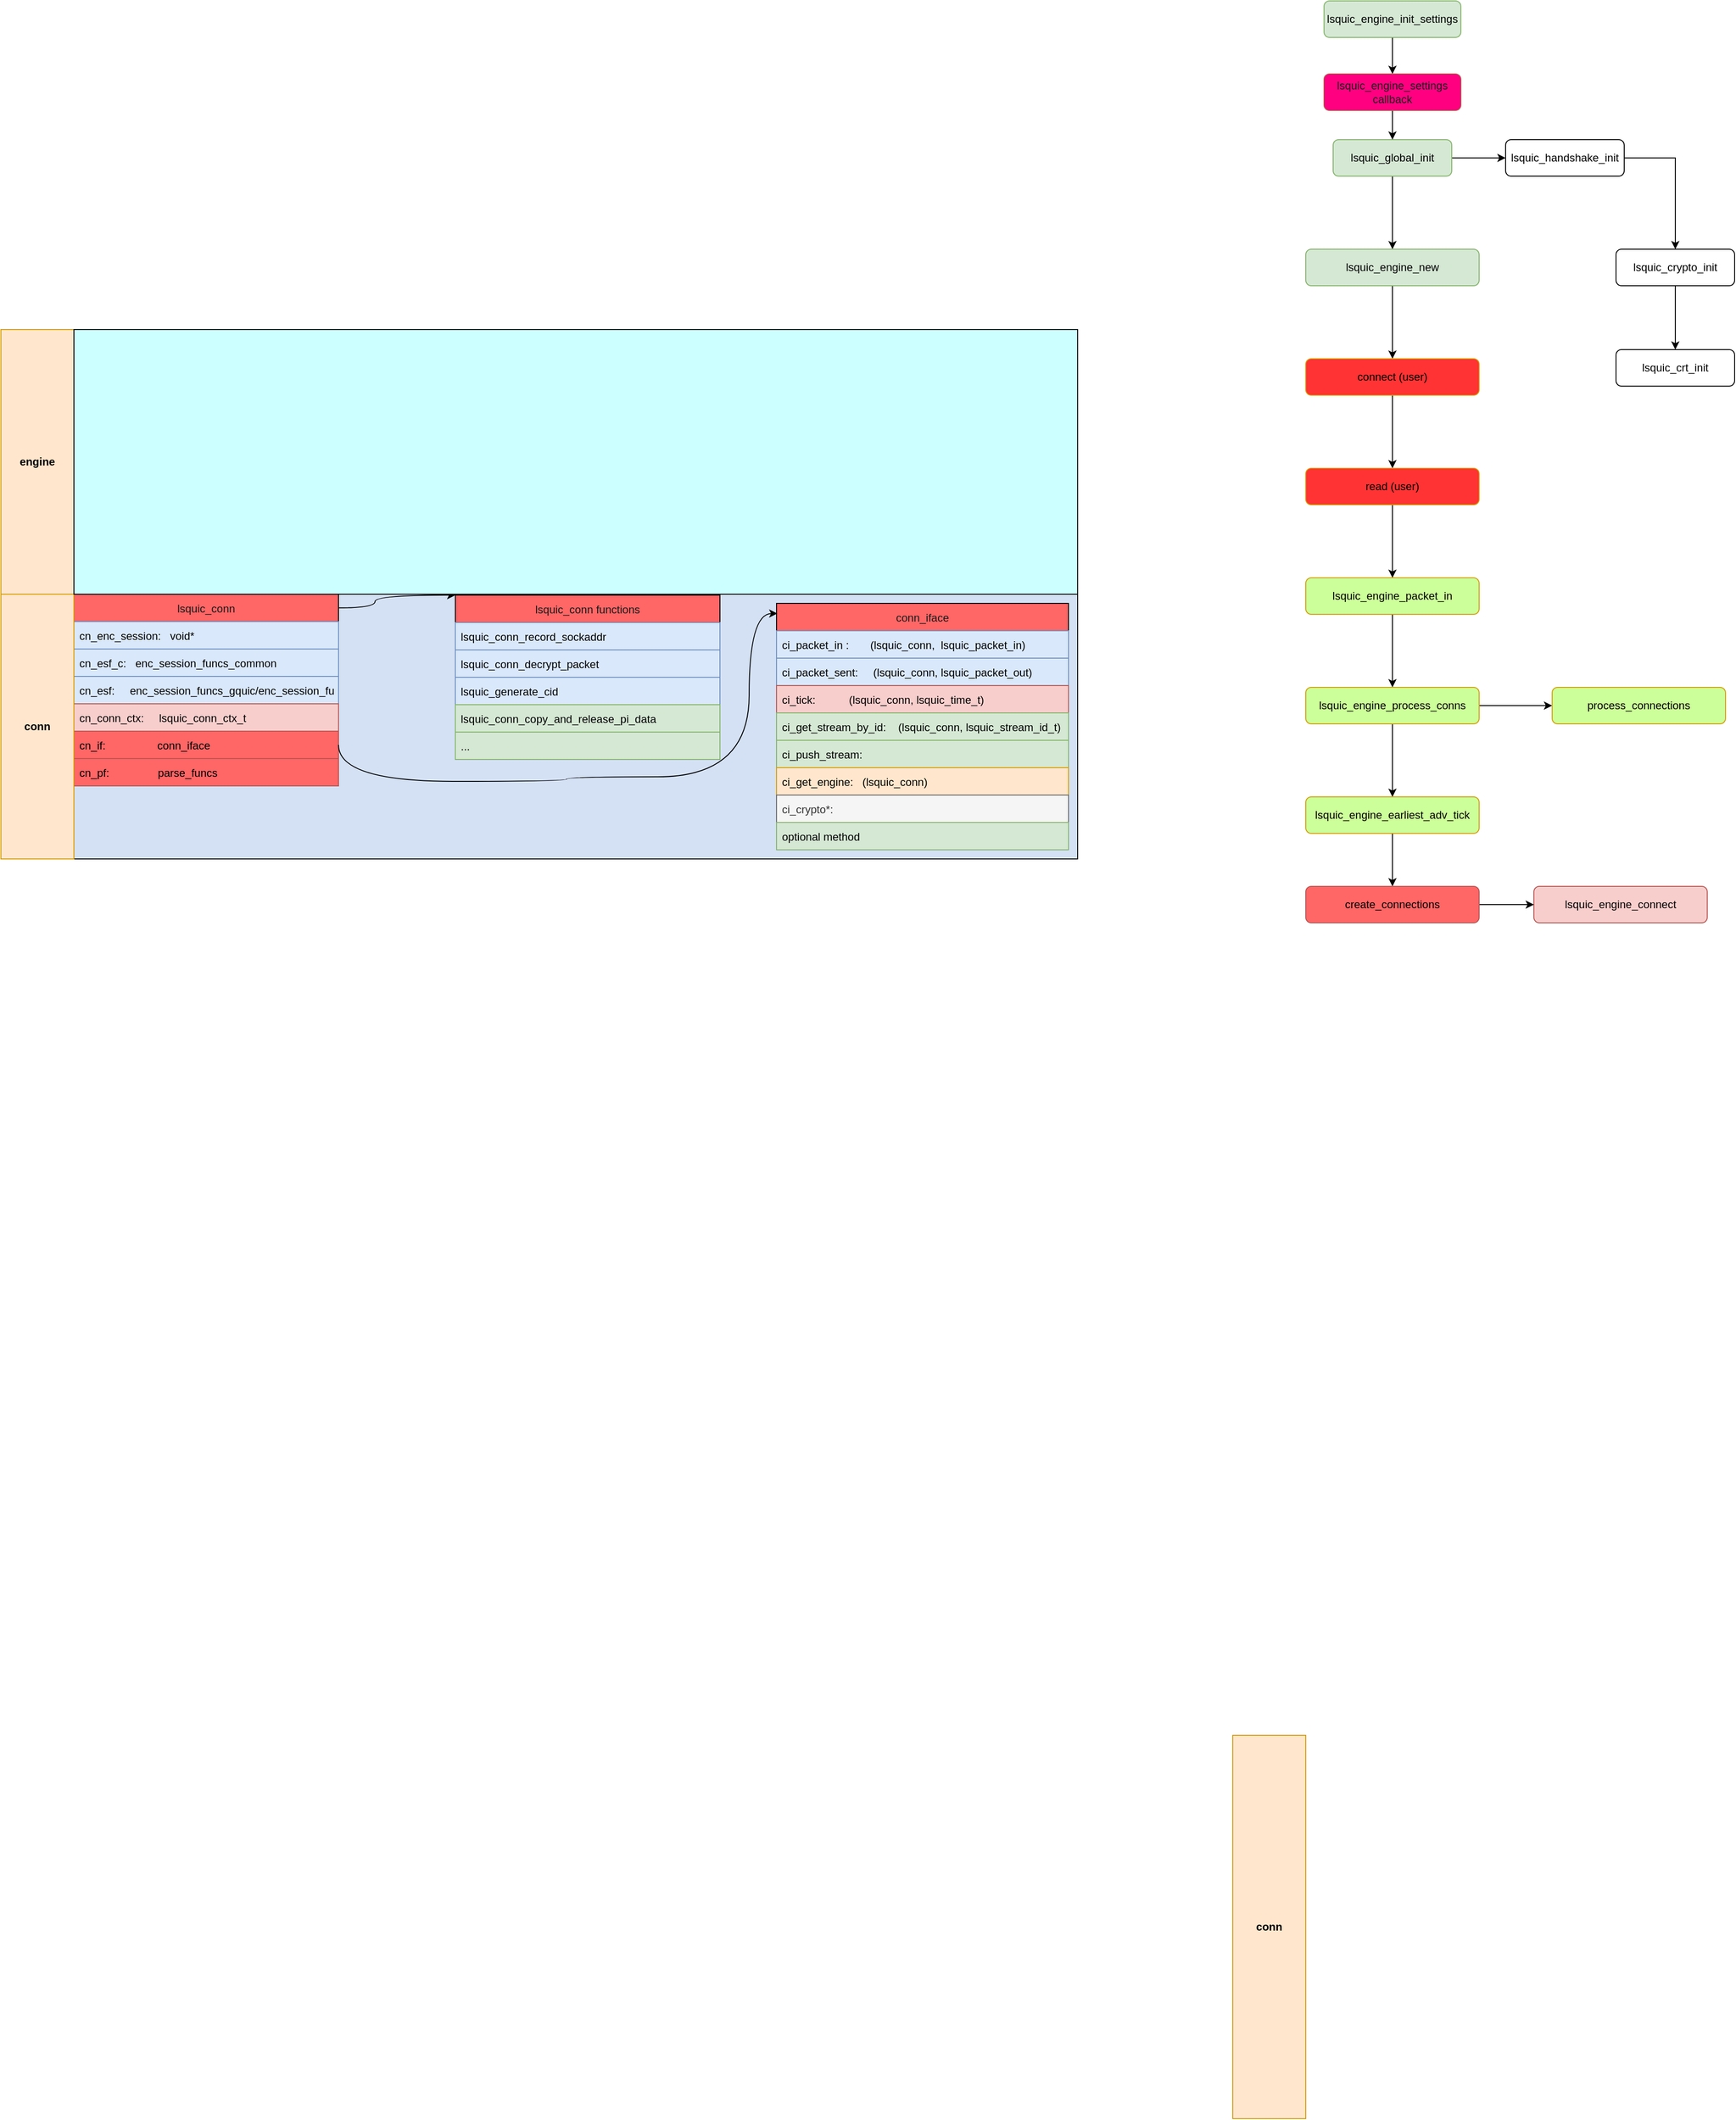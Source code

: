 <mxfile version="16.4.6" type="github">
  <diagram id="C5RBs43oDa-KdzZeNtuy" name="Page-1">
    <mxGraphModel dx="2840" dy="764" grid="1" gridSize="10" guides="1" tooltips="1" connect="1" arrows="1" fold="1" page="1" pageScale="1" pageWidth="827" pageHeight="1169" math="0" shadow="0">
      <root>
        <mxCell id="WIyWlLk6GJQsqaUBKTNV-0" />
        <mxCell id="WIyWlLk6GJQsqaUBKTNV-1" parent="WIyWlLk6GJQsqaUBKTNV-0" />
        <mxCell id="4xCX12L7EcoQOhcVFHO0-67" value="" style="rounded=0;whiteSpace=wrap;html=1;fontColor=#1A1A1A;fillColor=#D4E1F5;" vertex="1" parent="WIyWlLk6GJQsqaUBKTNV-1">
          <mxGeometry x="-1220" y="660" width="1100" height="290" as="geometry" />
        </mxCell>
        <mxCell id="4xCX12L7EcoQOhcVFHO0-2" value="" style="edgeStyle=orthogonalEdgeStyle;rounded=0;orthogonalLoop=1;jettySize=auto;html=1;" edge="1" parent="WIyWlLk6GJQsqaUBKTNV-1" source="WIyWlLk6GJQsqaUBKTNV-3" target="WIyWlLk6GJQsqaUBKTNV-7">
          <mxGeometry relative="1" as="geometry" />
        </mxCell>
        <mxCell id="4xCX12L7EcoQOhcVFHO0-10" value="" style="edgeStyle=orthogonalEdgeStyle;rounded=0;orthogonalLoop=1;jettySize=auto;html=1;" edge="1" parent="WIyWlLk6GJQsqaUBKTNV-1" source="WIyWlLk6GJQsqaUBKTNV-3" target="4xCX12L7EcoQOhcVFHO0-9">
          <mxGeometry relative="1" as="geometry" />
        </mxCell>
        <mxCell id="WIyWlLk6GJQsqaUBKTNV-3" value="lsquic_global_init" style="rounded=1;whiteSpace=wrap;html=1;fontSize=12;glass=0;strokeWidth=1;shadow=0;fillColor=#d5e8d4;strokeColor=#82b366;" parent="WIyWlLk6GJQsqaUBKTNV-1" vertex="1">
          <mxGeometry x="160" y="162" width="130" height="40" as="geometry" />
        </mxCell>
        <mxCell id="4xCX12L7EcoQOhcVFHO0-6" value="" style="edgeStyle=orthogonalEdgeStyle;rounded=0;orthogonalLoop=1;jettySize=auto;html=1;" edge="1" parent="WIyWlLk6GJQsqaUBKTNV-1" source="WIyWlLk6GJQsqaUBKTNV-7" target="4xCX12L7EcoQOhcVFHO0-5">
          <mxGeometry relative="1" as="geometry">
            <Array as="points">
              <mxPoint x="535" y="182" />
            </Array>
          </mxGeometry>
        </mxCell>
        <mxCell id="WIyWlLk6GJQsqaUBKTNV-7" value="lsquic_handshake_init" style="rounded=1;whiteSpace=wrap;html=1;fontSize=12;glass=0;strokeWidth=1;shadow=0;" parent="WIyWlLk6GJQsqaUBKTNV-1" vertex="1">
          <mxGeometry x="349" y="162" width="130" height="40" as="geometry" />
        </mxCell>
        <mxCell id="4xCX12L7EcoQOhcVFHO0-8" value="" style="edgeStyle=orthogonalEdgeStyle;rounded=0;orthogonalLoop=1;jettySize=auto;html=1;" edge="1" parent="WIyWlLk6GJQsqaUBKTNV-1" source="4xCX12L7EcoQOhcVFHO0-5" target="4xCX12L7EcoQOhcVFHO0-7">
          <mxGeometry relative="1" as="geometry" />
        </mxCell>
        <mxCell id="4xCX12L7EcoQOhcVFHO0-5" value="lsquic_crypto_init" style="rounded=1;whiteSpace=wrap;html=1;fontSize=12;glass=0;strokeWidth=1;shadow=0;" vertex="1" parent="WIyWlLk6GJQsqaUBKTNV-1">
          <mxGeometry x="470" y="282" width="130" height="40" as="geometry" />
        </mxCell>
        <mxCell id="4xCX12L7EcoQOhcVFHO0-7" value="lsquic_crt_init" style="rounded=1;whiteSpace=wrap;html=1;fontSize=12;glass=0;strokeWidth=1;shadow=0;" vertex="1" parent="WIyWlLk6GJQsqaUBKTNV-1">
          <mxGeometry x="470" y="392" width="130" height="40" as="geometry" />
        </mxCell>
        <mxCell id="4xCX12L7EcoQOhcVFHO0-25" value="" style="edgeStyle=orthogonalEdgeStyle;rounded=0;orthogonalLoop=1;jettySize=auto;html=1;shadow=0;fontColor=#1A1A1A;" edge="1" parent="WIyWlLk6GJQsqaUBKTNV-1" source="4xCX12L7EcoQOhcVFHO0-9" target="4xCX12L7EcoQOhcVFHO0-24">
          <mxGeometry relative="1" as="geometry" />
        </mxCell>
        <mxCell id="4xCX12L7EcoQOhcVFHO0-9" value="lsquic_engine_new" style="rounded=1;whiteSpace=wrap;html=1;fontSize=12;glass=0;strokeWidth=1;shadow=0;fillColor=#d5e8d4;strokeColor=#82b366;" vertex="1" parent="WIyWlLk6GJQsqaUBKTNV-1">
          <mxGeometry x="130" y="282" width="190" height="40" as="geometry" />
        </mxCell>
        <mxCell id="4xCX12L7EcoQOhcVFHO0-22" value="" style="edgeStyle=orthogonalEdgeStyle;rounded=0;orthogonalLoop=1;jettySize=auto;html=1;shadow=0;" edge="1" parent="WIyWlLk6GJQsqaUBKTNV-1" source="4xCX12L7EcoQOhcVFHO0-15" target="4xCX12L7EcoQOhcVFHO0-21">
          <mxGeometry relative="1" as="geometry" />
        </mxCell>
        <mxCell id="4xCX12L7EcoQOhcVFHO0-15" value="lsquic_engine_init_settings" style="rounded=1;whiteSpace=wrap;html=1;fontSize=12;glass=0;strokeWidth=1;shadow=0;fillColor=#d5e8d4;strokeColor=#82b366;" vertex="1" parent="WIyWlLk6GJQsqaUBKTNV-1">
          <mxGeometry x="150" y="10" width="150" height="40" as="geometry" />
        </mxCell>
        <mxCell id="4xCX12L7EcoQOhcVFHO0-23" value="" style="edgeStyle=orthogonalEdgeStyle;rounded=0;orthogonalLoop=1;jettySize=auto;html=1;shadow=0;" edge="1" parent="WIyWlLk6GJQsqaUBKTNV-1" source="4xCX12L7EcoQOhcVFHO0-21" target="WIyWlLk6GJQsqaUBKTNV-3">
          <mxGeometry relative="1" as="geometry" />
        </mxCell>
        <mxCell id="4xCX12L7EcoQOhcVFHO0-21" value="&lt;font color=&quot;#1a1a1a&quot;&gt;lsquic_engine_settings callback&lt;/font&gt;" style="rounded=1;whiteSpace=wrap;html=1;fontSize=12;glass=0;strokeWidth=1;shadow=0;fillColor=#FF0080;strokeColor=#b85450;" vertex="1" parent="WIyWlLk6GJQsqaUBKTNV-1">
          <mxGeometry x="150" y="90" width="150" height="40" as="geometry" />
        </mxCell>
        <mxCell id="4xCX12L7EcoQOhcVFHO0-27" value="" style="edgeStyle=orthogonalEdgeStyle;rounded=0;orthogonalLoop=1;jettySize=auto;html=1;shadow=0;fontColor=#1A1A1A;" edge="1" parent="WIyWlLk6GJQsqaUBKTNV-1" source="4xCX12L7EcoQOhcVFHO0-24" target="4xCX12L7EcoQOhcVFHO0-26">
          <mxGeometry relative="1" as="geometry" />
        </mxCell>
        <mxCell id="4xCX12L7EcoQOhcVFHO0-24" value="connect (user)" style="rounded=1;whiteSpace=wrap;html=1;fontSize=12;glass=0;strokeWidth=1;shadow=0;fillColor=#FF3333;strokeColor=#d79b00;" vertex="1" parent="WIyWlLk6GJQsqaUBKTNV-1">
          <mxGeometry x="130" y="402" width="190" height="40" as="geometry" />
        </mxCell>
        <mxCell id="4xCX12L7EcoQOhcVFHO0-29" value="" style="edgeStyle=orthogonalEdgeStyle;rounded=0;orthogonalLoop=1;jettySize=auto;html=1;shadow=0;fontColor=#1A1A1A;" edge="1" parent="WIyWlLk6GJQsqaUBKTNV-1" source="4xCX12L7EcoQOhcVFHO0-26" target="4xCX12L7EcoQOhcVFHO0-28">
          <mxGeometry relative="1" as="geometry" />
        </mxCell>
        <mxCell id="4xCX12L7EcoQOhcVFHO0-26" value="read (user)" style="rounded=1;whiteSpace=wrap;html=1;fontSize=12;glass=0;strokeWidth=1;shadow=0;fillColor=#FF3333;strokeColor=#d79b00;" vertex="1" parent="WIyWlLk6GJQsqaUBKTNV-1">
          <mxGeometry x="130" y="522" width="190" height="40" as="geometry" />
        </mxCell>
        <mxCell id="4xCX12L7EcoQOhcVFHO0-31" value="" style="edgeStyle=orthogonalEdgeStyle;rounded=0;orthogonalLoop=1;jettySize=auto;html=1;shadow=0;fontColor=#1A1A1A;" edge="1" parent="WIyWlLk6GJQsqaUBKTNV-1" source="4xCX12L7EcoQOhcVFHO0-28" target="4xCX12L7EcoQOhcVFHO0-30">
          <mxGeometry relative="1" as="geometry" />
        </mxCell>
        <mxCell id="4xCX12L7EcoQOhcVFHO0-28" value="lsquic_engine_packet_in" style="rounded=1;whiteSpace=wrap;html=1;fontSize=12;glass=0;strokeWidth=1;shadow=0;fillColor=#CCFF99;strokeColor=#d79b00;" vertex="1" parent="WIyWlLk6GJQsqaUBKTNV-1">
          <mxGeometry x="130" y="642" width="190" height="40" as="geometry" />
        </mxCell>
        <mxCell id="4xCX12L7EcoQOhcVFHO0-33" value="" style="edgeStyle=orthogonalEdgeStyle;rounded=0;orthogonalLoop=1;jettySize=auto;html=1;shadow=0;fontColor=#1A1A1A;" edge="1" parent="WIyWlLk6GJQsqaUBKTNV-1" source="4xCX12L7EcoQOhcVFHO0-30" target="4xCX12L7EcoQOhcVFHO0-32">
          <mxGeometry relative="1" as="geometry" />
        </mxCell>
        <mxCell id="4xCX12L7EcoQOhcVFHO0-35" value="" style="edgeStyle=orthogonalEdgeStyle;rounded=0;orthogonalLoop=1;jettySize=auto;html=1;shadow=0;fontColor=#1A1A1A;" edge="1" parent="WIyWlLk6GJQsqaUBKTNV-1" source="4xCX12L7EcoQOhcVFHO0-30" target="4xCX12L7EcoQOhcVFHO0-34">
          <mxGeometry relative="1" as="geometry" />
        </mxCell>
        <mxCell id="4xCX12L7EcoQOhcVFHO0-30" value="lsquic_engine_process_conns" style="rounded=1;whiteSpace=wrap;html=1;fontSize=12;glass=0;strokeWidth=1;shadow=0;fillColor=#CCFF99;strokeColor=#d79b00;" vertex="1" parent="WIyWlLk6GJQsqaUBKTNV-1">
          <mxGeometry x="130" y="762" width="190" height="40" as="geometry" />
        </mxCell>
        <mxCell id="4xCX12L7EcoQOhcVFHO0-32" value="process_connections" style="rounded=1;whiteSpace=wrap;html=1;fontSize=12;glass=0;strokeWidth=1;shadow=0;fillColor=#CCFF99;strokeColor=#d79b00;" vertex="1" parent="WIyWlLk6GJQsqaUBKTNV-1">
          <mxGeometry x="400" y="762" width="190" height="40" as="geometry" />
        </mxCell>
        <mxCell id="4xCX12L7EcoQOhcVFHO0-40" value="" style="edgeStyle=orthogonalEdgeStyle;rounded=0;orthogonalLoop=1;jettySize=auto;html=1;shadow=0;fontColor=#1A1A1A;" edge="1" parent="WIyWlLk6GJQsqaUBKTNV-1" source="4xCX12L7EcoQOhcVFHO0-34" target="4xCX12L7EcoQOhcVFHO0-38">
          <mxGeometry relative="1" as="geometry" />
        </mxCell>
        <mxCell id="4xCX12L7EcoQOhcVFHO0-34" value="lsquic_engine_earliest_adv_tick" style="rounded=1;whiteSpace=wrap;html=1;fontSize=12;glass=0;strokeWidth=1;shadow=0;fillColor=#CCFF99;strokeColor=#d79b00;" vertex="1" parent="WIyWlLk6GJQsqaUBKTNV-1">
          <mxGeometry x="130" y="882" width="190" height="40" as="geometry" />
        </mxCell>
        <mxCell id="4xCX12L7EcoQOhcVFHO0-36" value="lsquic_engine_connect" style="rounded=1;whiteSpace=wrap;html=1;fontSize=12;glass=0;strokeWidth=1;shadow=0;fillColor=#f8cecc;strokeColor=#b85450;" vertex="1" parent="WIyWlLk6GJQsqaUBKTNV-1">
          <mxGeometry x="380" y="980" width="190" height="40" as="geometry" />
        </mxCell>
        <mxCell id="4xCX12L7EcoQOhcVFHO0-41" value="" style="edgeStyle=orthogonalEdgeStyle;rounded=0;orthogonalLoop=1;jettySize=auto;html=1;shadow=0;fontColor=#1A1A1A;" edge="1" parent="WIyWlLk6GJQsqaUBKTNV-1" source="4xCX12L7EcoQOhcVFHO0-38" target="4xCX12L7EcoQOhcVFHO0-36">
          <mxGeometry relative="1" as="geometry" />
        </mxCell>
        <mxCell id="4xCX12L7EcoQOhcVFHO0-38" value="create_connections" style="rounded=1;whiteSpace=wrap;html=1;fontSize=12;glass=0;strokeWidth=1;shadow=0;fillColor=#FF6666;strokeColor=#b85450;" vertex="1" parent="WIyWlLk6GJQsqaUBKTNV-1">
          <mxGeometry x="130" y="980" width="190" height="40" as="geometry" />
        </mxCell>
        <mxCell id="4xCX12L7EcoQOhcVFHO0-64" value="" style="edgeStyle=orthogonalEdgeStyle;rounded=0;orthogonalLoop=1;jettySize=auto;html=1;shadow=0;fontColor=#1A1A1A;exitX=1;exitY=0.071;exitDx=0;exitDy=0;exitPerimeter=0;entryX=0;entryY=0;entryDx=0;entryDy=0;curved=1;" edge="1" parent="WIyWlLk6GJQsqaUBKTNV-1" source="4xCX12L7EcoQOhcVFHO0-46" target="4xCX12L7EcoQOhcVFHO0-58">
          <mxGeometry relative="1" as="geometry">
            <Array as="points">
              <mxPoint x="-890" y="675" />
              <mxPoint x="-890" y="661" />
            </Array>
          </mxGeometry>
        </mxCell>
        <mxCell id="4xCX12L7EcoQOhcVFHO0-46" value="lsquic_conn" style="swimlane;fontStyle=0;childLayout=stackLayout;horizontal=1;startSize=30;horizontalStack=0;resizeParent=1;resizeParentMax=0;resizeLast=0;collapsible=1;marginBottom=0;fontColor=#1A1A1A;fillColor=#FF6666;" vertex="1" parent="WIyWlLk6GJQsqaUBKTNV-1">
          <mxGeometry x="-1220" y="660" width="290" height="210" as="geometry" />
        </mxCell>
        <mxCell id="4xCX12L7EcoQOhcVFHO0-47" value="cn_enc_session:   void*" style="text;strokeColor=#6c8ebf;fillColor=#dae8fc;align=left;verticalAlign=middle;spacingLeft=4;spacingRight=4;overflow=hidden;points=[[0,0.5],[1,0.5]];portConstraint=eastwest;rotatable=0;" vertex="1" parent="4xCX12L7EcoQOhcVFHO0-46">
          <mxGeometry y="30" width="290" height="30" as="geometry" />
        </mxCell>
        <mxCell id="4xCX12L7EcoQOhcVFHO0-48" value="cn_esf_c:   enc_session_funcs_common" style="text;strokeColor=#6c8ebf;fillColor=#dae8fc;align=left;verticalAlign=middle;spacingLeft=4;spacingRight=4;overflow=hidden;points=[[0,0.5],[1,0.5]];portConstraint=eastwest;rotatable=0;" vertex="1" parent="4xCX12L7EcoQOhcVFHO0-46">
          <mxGeometry y="60" width="290" height="30" as="geometry" />
        </mxCell>
        <mxCell id="4xCX12L7EcoQOhcVFHO0-49" value="cn_esf:     enc_session_funcs_gquic/enc_session_funcs_iquic" style="text;strokeColor=#6c8ebf;fillColor=#dae8fc;align=left;verticalAlign=middle;spacingLeft=4;spacingRight=4;overflow=hidden;points=[[0,0.5],[1,0.5]];portConstraint=eastwest;rotatable=0;" vertex="1" parent="4xCX12L7EcoQOhcVFHO0-46">
          <mxGeometry y="90" width="290" height="30" as="geometry" />
        </mxCell>
        <mxCell id="4xCX12L7EcoQOhcVFHO0-50" value="cn_conn_ctx:     lsquic_conn_ctx_t" style="text;strokeColor=#b85450;fillColor=#f8cecc;align=left;verticalAlign=middle;spacingLeft=4;spacingRight=4;overflow=hidden;points=[[0,0.5],[1,0.5]];portConstraint=eastwest;rotatable=0;" vertex="1" parent="4xCX12L7EcoQOhcVFHO0-46">
          <mxGeometry y="120" width="290" height="30" as="geometry" />
        </mxCell>
        <mxCell id="4xCX12L7EcoQOhcVFHO0-56" value="cn_if:                 conn_iface" style="text;strokeColor=#b85450;fillColor=#FF6666;align=left;verticalAlign=middle;spacingLeft=4;spacingRight=4;overflow=hidden;points=[[0,0.5],[1,0.5]];portConstraint=eastwest;rotatable=0;" vertex="1" parent="4xCX12L7EcoQOhcVFHO0-46">
          <mxGeometry y="150" width="290" height="30" as="geometry" />
        </mxCell>
        <mxCell id="4xCX12L7EcoQOhcVFHO0-65" value="cn_pf:                parse_funcs" style="text;strokeColor=#b85450;fillColor=#FF6666;align=left;verticalAlign=middle;spacingLeft=4;spacingRight=4;overflow=hidden;points=[[0,0.5],[1,0.5]];portConstraint=eastwest;rotatable=0;" vertex="1" parent="4xCX12L7EcoQOhcVFHO0-46">
          <mxGeometry y="180" width="290" height="30" as="geometry" />
        </mxCell>
        <mxCell id="4xCX12L7EcoQOhcVFHO0-58" value="lsquic_conn functions" style="swimlane;fontStyle=0;childLayout=stackLayout;horizontal=1;startSize=30;horizontalStack=0;resizeParent=1;resizeParentMax=0;resizeLast=0;collapsible=1;marginBottom=0;fontColor=#1A1A1A;fillColor=#FF6666;" vertex="1" parent="WIyWlLk6GJQsqaUBKTNV-1">
          <mxGeometry x="-802" y="661" width="290" height="180" as="geometry" />
        </mxCell>
        <mxCell id="4xCX12L7EcoQOhcVFHO0-59" value="lsquic_conn_record_sockaddr" style="text;strokeColor=#6c8ebf;fillColor=#dae8fc;align=left;verticalAlign=middle;spacingLeft=4;spacingRight=4;overflow=hidden;points=[[0,0.5],[1,0.5]];portConstraint=eastwest;rotatable=0;" vertex="1" parent="4xCX12L7EcoQOhcVFHO0-58">
          <mxGeometry y="30" width="290" height="30" as="geometry" />
        </mxCell>
        <mxCell id="4xCX12L7EcoQOhcVFHO0-60" value="lsquic_conn_decrypt_packet" style="text;strokeColor=#6c8ebf;fillColor=#dae8fc;align=left;verticalAlign=middle;spacingLeft=4;spacingRight=4;overflow=hidden;points=[[0,0.5],[1,0.5]];portConstraint=eastwest;rotatable=0;" vertex="1" parent="4xCX12L7EcoQOhcVFHO0-58">
          <mxGeometry y="60" width="290" height="30" as="geometry" />
        </mxCell>
        <mxCell id="4xCX12L7EcoQOhcVFHO0-61" value="lsquic_generate_cid" style="text;strokeColor=#6c8ebf;fillColor=#dae8fc;align=left;verticalAlign=middle;spacingLeft=4;spacingRight=4;overflow=hidden;points=[[0,0.5],[1,0.5]];portConstraint=eastwest;rotatable=0;" vertex="1" parent="4xCX12L7EcoQOhcVFHO0-58">
          <mxGeometry y="90" width="290" height="30" as="geometry" />
        </mxCell>
        <mxCell id="4xCX12L7EcoQOhcVFHO0-62" value="lsquic_conn_copy_and_release_pi_data" style="text;strokeColor=#82b366;fillColor=#d5e8d4;align=left;verticalAlign=middle;spacingLeft=4;spacingRight=4;overflow=hidden;points=[[0,0.5],[1,0.5]];portConstraint=eastwest;rotatable=0;" vertex="1" parent="4xCX12L7EcoQOhcVFHO0-58">
          <mxGeometry y="120" width="290" height="30" as="geometry" />
        </mxCell>
        <mxCell id="4xCX12L7EcoQOhcVFHO0-63" value="..." style="text;strokeColor=#82b366;fillColor=#d5e8d4;align=left;verticalAlign=middle;spacingLeft=4;spacingRight=4;overflow=hidden;points=[[0,0.5],[1,0.5]];portConstraint=eastwest;rotatable=0;" vertex="1" parent="4xCX12L7EcoQOhcVFHO0-58">
          <mxGeometry y="150" width="290" height="30" as="geometry" />
        </mxCell>
        <mxCell id="4xCX12L7EcoQOhcVFHO0-68" value="&lt;b&gt;conn&lt;/b&gt;" style="rounded=0;whiteSpace=wrap;html=1;fillColor=#ffe6cc;strokeColor=#d79b00;" vertex="1" parent="WIyWlLk6GJQsqaUBKTNV-1">
          <mxGeometry x="-1300" y="660" width="80" height="290" as="geometry" />
        </mxCell>
        <mxCell id="4xCX12L7EcoQOhcVFHO0-77" value="conn_iface" style="swimlane;fontStyle=0;childLayout=stackLayout;horizontal=1;startSize=30;horizontalStack=0;resizeParent=1;resizeParentMax=0;resizeLast=0;collapsible=1;marginBottom=0;fontColor=#1A1A1A;fillColor=#FF6666;" vertex="1" parent="WIyWlLk6GJQsqaUBKTNV-1">
          <mxGeometry x="-450" y="670" width="320" height="270" as="geometry" />
        </mxCell>
        <mxCell id="4xCX12L7EcoQOhcVFHO0-78" value="ci_packet_in :       (lsquic_conn,  lsquic_packet_in)" style="text;strokeColor=#6c8ebf;fillColor=#dae8fc;align=left;verticalAlign=middle;spacingLeft=4;spacingRight=4;overflow=hidden;points=[[0,0.5],[1,0.5]];portConstraint=eastwest;rotatable=0;" vertex="1" parent="4xCX12L7EcoQOhcVFHO0-77">
          <mxGeometry y="30" width="320" height="30" as="geometry" />
        </mxCell>
        <mxCell id="4xCX12L7EcoQOhcVFHO0-79" value="ci_packet_sent:     (lsquic_conn, lsquic_packet_out)" style="text;strokeColor=#6c8ebf;fillColor=#dae8fc;align=left;verticalAlign=middle;spacingLeft=4;spacingRight=4;overflow=hidden;points=[[0,0.5],[1,0.5]];portConstraint=eastwest;rotatable=0;" vertex="1" parent="4xCX12L7EcoQOhcVFHO0-77">
          <mxGeometry y="60" width="320" height="30" as="geometry" />
        </mxCell>
        <mxCell id="4xCX12L7EcoQOhcVFHO0-80" value="ci_tick:           (lsquic_conn, lsquic_time_t) " style="text;strokeColor=#b85450;fillColor=#f8cecc;align=left;verticalAlign=middle;spacingLeft=4;spacingRight=4;overflow=hidden;points=[[0,0.5],[1,0.5]];portConstraint=eastwest;rotatable=0;" vertex="1" parent="4xCX12L7EcoQOhcVFHO0-77">
          <mxGeometry y="90" width="320" height="30" as="geometry" />
        </mxCell>
        <mxCell id="4xCX12L7EcoQOhcVFHO0-81" value="ci_get_stream_by_id:    (lsquic_conn, lsquic_stream_id_t)" style="text;strokeColor=#82b366;fillColor=#d5e8d4;align=left;verticalAlign=middle;spacingLeft=4;spacingRight=4;overflow=hidden;points=[[0,0.5],[1,0.5]];portConstraint=eastwest;rotatable=0;" vertex="1" parent="4xCX12L7EcoQOhcVFHO0-77">
          <mxGeometry y="120" width="320" height="30" as="geometry" />
        </mxCell>
        <mxCell id="4xCX12L7EcoQOhcVFHO0-92" value="ci_push_stream: " style="text;strokeColor=#82b366;fillColor=#d5e8d4;align=left;verticalAlign=middle;spacingLeft=4;spacingRight=4;overflow=hidden;points=[[0,0.5],[1,0.5]];portConstraint=eastwest;rotatable=0;" vertex="1" parent="4xCX12L7EcoQOhcVFHO0-77">
          <mxGeometry y="150" width="320" height="30" as="geometry" />
        </mxCell>
        <mxCell id="4xCX12L7EcoQOhcVFHO0-82" value="ci_get_engine:   (lsquic_conn)" style="text;strokeColor=#d79b00;fillColor=#ffe6cc;align=left;verticalAlign=middle;spacingLeft=4;spacingRight=4;overflow=hidden;points=[[0,0.5],[1,0.5]];portConstraint=eastwest;rotatable=0;" vertex="1" parent="4xCX12L7EcoQOhcVFHO0-77">
          <mxGeometry y="180" width="320" height="30" as="geometry" />
        </mxCell>
        <mxCell id="4xCX12L7EcoQOhcVFHO0-91" value="ci_crypto*: " style="text;strokeColor=#666666;fillColor=#f5f5f5;align=left;verticalAlign=middle;spacingLeft=4;spacingRight=4;overflow=hidden;points=[[0,0.5],[1,0.5]];portConstraint=eastwest;rotatable=0;fontColor=#333333;" vertex="1" parent="4xCX12L7EcoQOhcVFHO0-77">
          <mxGeometry y="210" width="320" height="30" as="geometry" />
        </mxCell>
        <mxCell id="4xCX12L7EcoQOhcVFHO0-83" value="optional method" style="text;strokeColor=#82b366;fillColor=#d5e8d4;align=left;verticalAlign=middle;spacingLeft=4;spacingRight=4;overflow=hidden;points=[[0,0.5],[1,0.5]];portConstraint=eastwest;rotatable=0;" vertex="1" parent="4xCX12L7EcoQOhcVFHO0-77">
          <mxGeometry y="240" width="320" height="30" as="geometry" />
        </mxCell>
        <mxCell id="4xCX12L7EcoQOhcVFHO0-93" value="" style="endArrow=classic;html=1;rounded=0;shadow=0;fontColor=#1A1A1A;curved=1;exitX=1;exitY=0.5;exitDx=0;exitDy=0;entryX=0.003;entryY=0.041;entryDx=0;entryDy=0;entryPerimeter=0;edgeStyle=orthogonalEdgeStyle;" edge="1" parent="WIyWlLk6GJQsqaUBKTNV-1" source="4xCX12L7EcoQOhcVFHO0-56" target="4xCX12L7EcoQOhcVFHO0-77">
          <mxGeometry width="50" height="50" relative="1" as="geometry">
            <mxPoint x="-820" y="990" as="sourcePoint" />
            <mxPoint x="-770" y="940" as="targetPoint" />
            <Array as="points">
              <mxPoint x="-680" y="865" />
              <mxPoint x="-680" y="860" />
              <mxPoint x="-480" y="860" />
              <mxPoint x="-480" y="681" />
            </Array>
          </mxGeometry>
        </mxCell>
        <mxCell id="4xCX12L7EcoQOhcVFHO0-96" value="&lt;b&gt;conn&lt;/b&gt;" style="rounded=0;whiteSpace=wrap;html=1;fillColor=#ffe6cc;strokeColor=#d79b00;" vertex="1" parent="WIyWlLk6GJQsqaUBKTNV-1">
          <mxGeometry x="50" y="1910" width="80" height="420" as="geometry" />
        </mxCell>
        <mxCell id="4xCX12L7EcoQOhcVFHO0-97" value="&lt;b&gt;engine&lt;/b&gt;" style="rounded=0;whiteSpace=wrap;html=1;fillColor=#ffe6cc;strokeColor=#d79b00;" vertex="1" parent="WIyWlLk6GJQsqaUBKTNV-1">
          <mxGeometry x="-1300" y="370" width="80" height="290" as="geometry" />
        </mxCell>
        <mxCell id="4xCX12L7EcoQOhcVFHO0-98" value="" style="rounded=0;whiteSpace=wrap;html=1;fontColor=#1A1A1A;fillColor=#CCFFFF;" vertex="1" parent="WIyWlLk6GJQsqaUBKTNV-1">
          <mxGeometry x="-1220" y="370" width="1100" height="290" as="geometry" />
        </mxCell>
      </root>
    </mxGraphModel>
  </diagram>
</mxfile>
